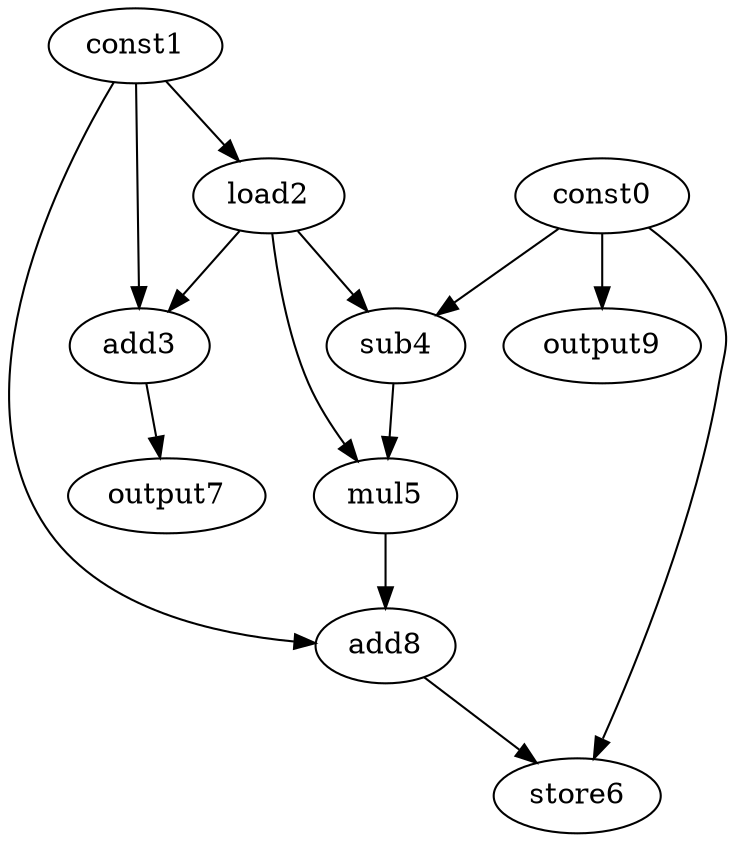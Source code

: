 digraph G { 
const0[opcode=const]; 
const1[opcode=const]; 
load2[opcode=load]; 
add3[opcode=add]; 
sub4[opcode=sub]; 
mul5[opcode=mul]; 
store6[opcode=store]; 
output7[opcode=output]; 
add8[opcode=add]; 
output9[opcode=output]; 
const1->load2[operand=0];
const0->output9[operand=0];
const1->add3[operand=0];
load2->add3[operand=1];
const0->sub4[operand=0];
load2->sub4[operand=1];
load2->mul5[operand=0];
sub4->mul5[operand=1];
add3->output7[operand=0];
const1->add8[operand=0];
mul5->add8[operand=1];
add8->store6[operand=0];
const0->store6[operand=1];
}
